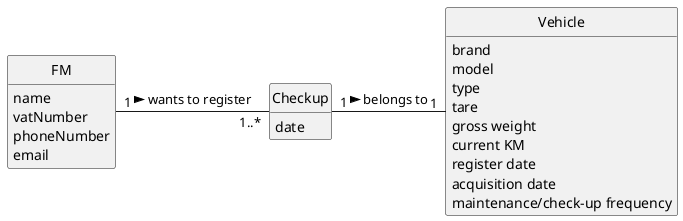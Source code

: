 @startuml
skinparam monochrome true
skinparam packageStyle rectangle
skinparam shadowing false

'left to right direction

skinparam classAttributeIconSize 0

hide circle
hide methods

'title Domain Model

'class Platform {
'  -description
'}

class FM {
    name
    vatNumber
    phoneNumber
    email
}

class Checkup {
    date
}

class Vehicle {
    brand
    model
    type
    tare
    gross weight
    current KM
    register date
    acquisition date
    maintenance/check-up frequency
}

'Platform "1" -- "*" HRM : has registered >
FM "1" - "1..*" Checkup : wants to register >
'Task "*" -- "1" Employee: created by >
Checkup "1" - "1" Vehicle: belongs to >
'Employee "0..1" -- "1" User: acts as >
@enduml